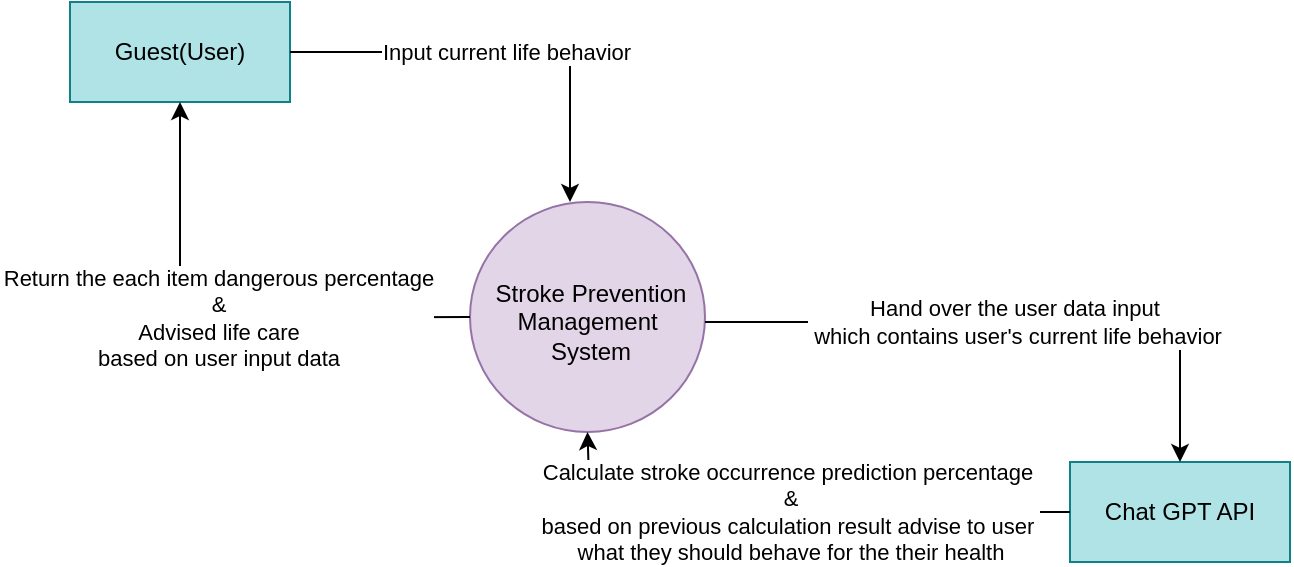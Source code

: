 <mxfile version="24.3.1" type="github">
  <diagram name="Page-1" id="jBIAE1w11iivvrM5rWgn">
    <mxGraphModel dx="840" dy="418" grid="0" gridSize="10" guides="1" tooltips="1" connect="1" arrows="1" fold="1" page="0" pageScale="1" pageWidth="850" pageHeight="1100" math="0" shadow="0">
      <root>
        <mxCell id="0" />
        <mxCell id="1" parent="0" />
        <mxCell id="lO6apMJTRB17O3W7_CEF-5" value="" style="group" vertex="1" connectable="0" parent="1">
          <mxGeometry x="380" y="240" width="117.5" height="115" as="geometry" />
        </mxCell>
        <mxCell id="lO6apMJTRB17O3W7_CEF-4" value="" style="verticalLabelPosition=bottom;verticalAlign=top;html=1;shape=mxgraph.flowchart.on-page_reference;fillColor=#e1d5e7;strokeColor=#9673a6;" vertex="1" parent="lO6apMJTRB17O3W7_CEF-5">
          <mxGeometry width="117.5" height="115" as="geometry" />
        </mxCell>
        <mxCell id="lO6apMJTRB17O3W7_CEF-2" value="Stroke Prevention Management&amp;nbsp;&lt;div&gt;System&lt;/div&gt;" style="whiteSpace=wrap;html=1;fillColor=none;strokeColor=none;" vertex="1" parent="lO6apMJTRB17O3W7_CEF-5">
          <mxGeometry x="2.5" y="30" width="115" height="60" as="geometry" />
        </mxCell>
        <mxCell id="lO6apMJTRB17O3W7_CEF-7" value="Guest(User)" style="html=1;whiteSpace=wrap;fillColor=#b0e3e6;strokeColor=#0e8088;" vertex="1" parent="1">
          <mxGeometry x="180" y="140" width="110" height="50" as="geometry" />
        </mxCell>
        <mxCell id="lO6apMJTRB17O3W7_CEF-8" value="Chat GPT API" style="html=1;whiteSpace=wrap;fillColor=#b0e3e6;strokeColor=#0e8088;" vertex="1" parent="1">
          <mxGeometry x="680" y="370" width="110" height="50" as="geometry" />
        </mxCell>
        <mxCell id="lO6apMJTRB17O3W7_CEF-10" value="Input current life behavior" style="endArrow=classic;html=1;rounded=0;exitX=1;exitY=0.5;exitDx=0;exitDy=0;" edge="1" parent="1" source="lO6apMJTRB17O3W7_CEF-7">
          <mxGeometry width="50" height="50" relative="1" as="geometry">
            <mxPoint x="390" y="350" as="sourcePoint" />
            <mxPoint x="430" y="240" as="targetPoint" />
            <Array as="points">
              <mxPoint x="430" y="165" />
            </Array>
          </mxGeometry>
        </mxCell>
        <mxCell id="lO6apMJTRB17O3W7_CEF-11" value="Return the each item dangerous percentage&lt;div&gt;&amp;amp;&lt;/div&gt;&lt;div&gt;Advised life care&lt;/div&gt;&lt;div&gt;based on user input data&lt;/div&gt;" style="endArrow=classic;html=1;rounded=0;entryX=0.5;entryY=1;entryDx=0;entryDy=0;exitX=0;exitY=0.5;exitDx=0;exitDy=0;exitPerimeter=0;" edge="1" parent="1" source="lO6apMJTRB17O3W7_CEF-4" target="lO6apMJTRB17O3W7_CEF-7">
          <mxGeometry width="50" height="50" relative="1" as="geometry">
            <mxPoint x="400" y="270" as="sourcePoint" />
            <mxPoint x="450" y="220" as="targetPoint" />
            <Array as="points">
              <mxPoint x="235" y="298" />
            </Array>
          </mxGeometry>
        </mxCell>
        <mxCell id="lO6apMJTRB17O3W7_CEF-12" value="Hand over the user data input&lt;div&gt;&amp;nbsp;which contains user&#39;s current life behavior&lt;/div&gt;" style="endArrow=classic;html=1;rounded=0;entryX=0.5;entryY=0;entryDx=0;entryDy=0;exitX=1;exitY=0.5;exitDx=0;exitDy=0;" edge="1" parent="1" source="lO6apMJTRB17O3W7_CEF-2" target="lO6apMJTRB17O3W7_CEF-8">
          <mxGeometry width="50" height="50" relative="1" as="geometry">
            <mxPoint x="390" y="300" as="sourcePoint" />
            <mxPoint x="440" y="250" as="targetPoint" />
            <Array as="points">
              <mxPoint x="735" y="300" />
            </Array>
          </mxGeometry>
        </mxCell>
        <mxCell id="lO6apMJTRB17O3W7_CEF-13" value="Calculate stroke occurrence prediction percentage&amp;nbsp;&lt;div&gt;&amp;amp;&lt;/div&gt;&lt;div&gt;based on previous calculation result advise to user&amp;nbsp;&lt;/div&gt;&lt;div&gt;what they should behave for the their health&lt;/div&gt;" style="endArrow=classic;html=1;rounded=0;entryX=0.5;entryY=1;entryDx=0;entryDy=0;entryPerimeter=0;exitX=0;exitY=0.5;exitDx=0;exitDy=0;" edge="1" parent="1" source="lO6apMJTRB17O3W7_CEF-8" target="lO6apMJTRB17O3W7_CEF-4">
          <mxGeometry width="50" height="50" relative="1" as="geometry">
            <mxPoint x="250" y="360" as="sourcePoint" />
            <mxPoint x="300" y="310" as="targetPoint" />
            <Array as="points">
              <mxPoint x="440" y="395" />
            </Array>
          </mxGeometry>
        </mxCell>
      </root>
    </mxGraphModel>
  </diagram>
</mxfile>

